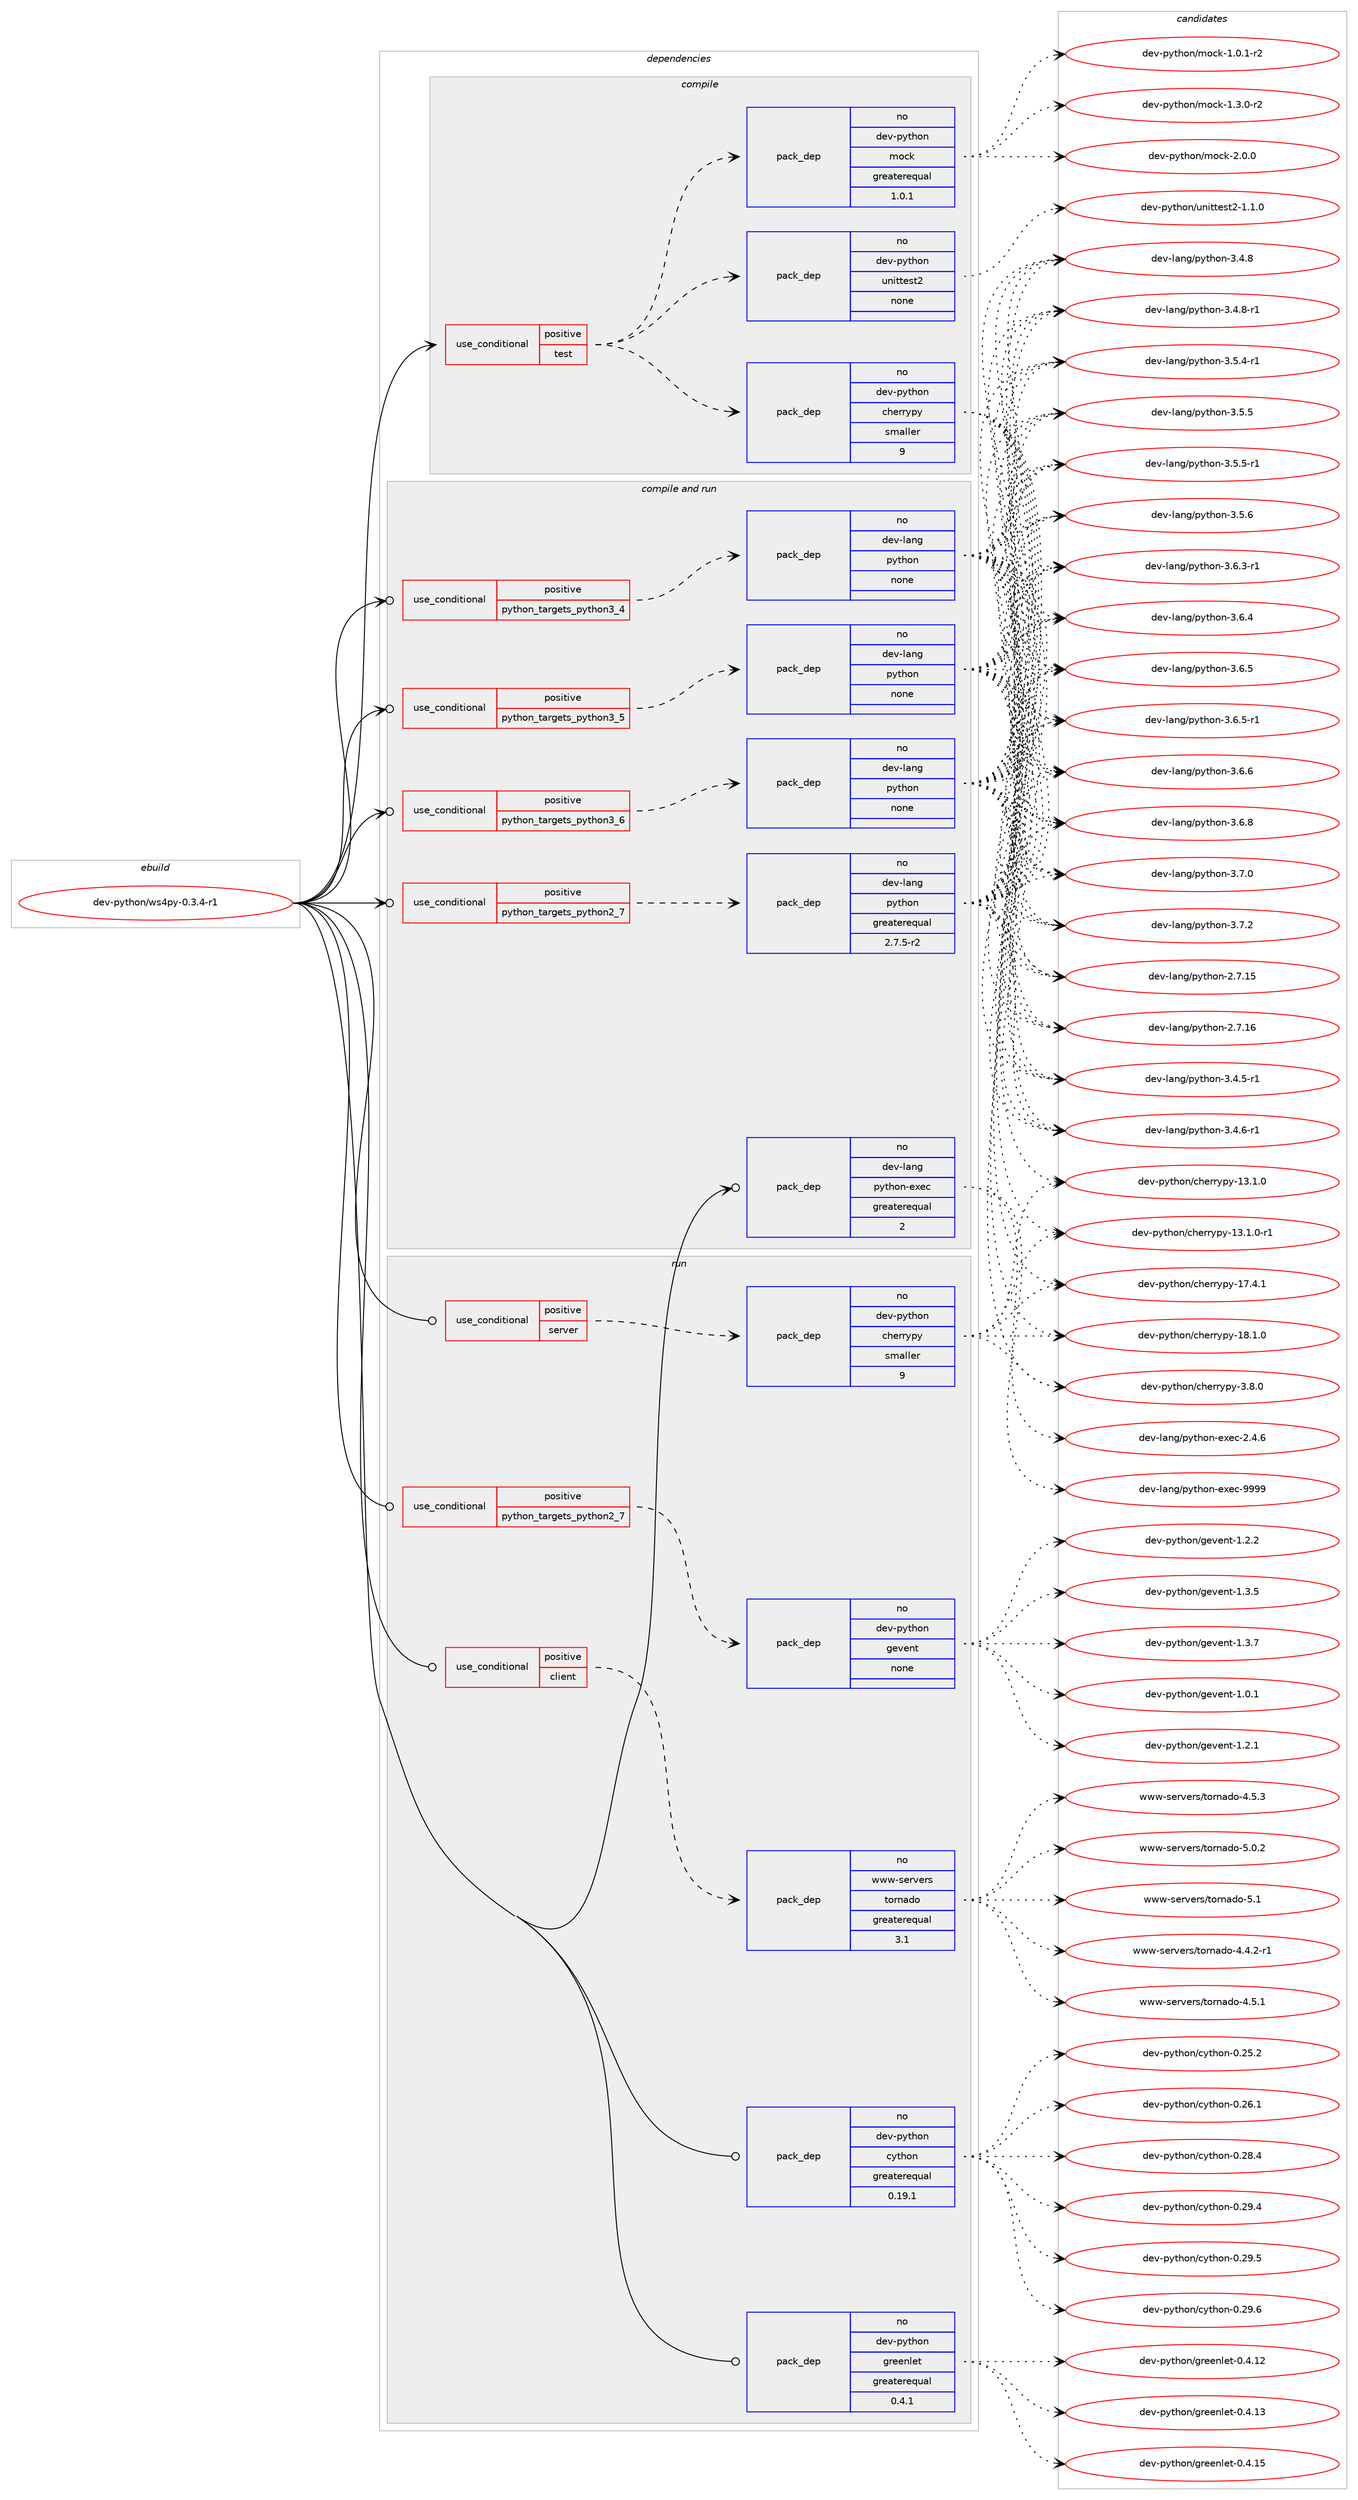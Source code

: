digraph prolog {

# *************
# Graph options
# *************

newrank=true;
concentrate=true;
compound=true;
graph [rankdir=LR,fontname=Helvetica,fontsize=10,ranksep=1.5];#, ranksep=2.5, nodesep=0.2];
edge  [arrowhead=vee];
node  [fontname=Helvetica,fontsize=10];

# **********
# The ebuild
# **********

subgraph cluster_leftcol {
color=gray;
rank=same;
label=<<i>ebuild</i>>;
id [label="dev-python/ws4py-0.3.4-r1", color=red, width=4, href="../dev-python/ws4py-0.3.4-r1.svg"];
}

# ****************
# The dependencies
# ****************

subgraph cluster_midcol {
color=gray;
label=<<i>dependencies</i>>;
subgraph cluster_compile {
fillcolor="#eeeeee";
style=filled;
label=<<i>compile</i>>;
subgraph cond386897 {
dependency1448169 [label=<<TABLE BORDER="0" CELLBORDER="1" CELLSPACING="0" CELLPADDING="4"><TR><TD ROWSPAN="3" CELLPADDING="10">use_conditional</TD></TR><TR><TD>positive</TD></TR><TR><TD>test</TD></TR></TABLE>>, shape=none, color=red];
subgraph pack1037902 {
dependency1448170 [label=<<TABLE BORDER="0" CELLBORDER="1" CELLSPACING="0" CELLPADDING="4" WIDTH="220"><TR><TD ROWSPAN="6" CELLPADDING="30">pack_dep</TD></TR><TR><TD WIDTH="110">no</TD></TR><TR><TD>dev-python</TD></TR><TR><TD>cherrypy</TD></TR><TR><TD>smaller</TD></TR><TR><TD>9</TD></TR></TABLE>>, shape=none, color=blue];
}
dependency1448169:e -> dependency1448170:w [weight=20,style="dashed",arrowhead="vee"];
subgraph pack1037903 {
dependency1448171 [label=<<TABLE BORDER="0" CELLBORDER="1" CELLSPACING="0" CELLPADDING="4" WIDTH="220"><TR><TD ROWSPAN="6" CELLPADDING="30">pack_dep</TD></TR><TR><TD WIDTH="110">no</TD></TR><TR><TD>dev-python</TD></TR><TR><TD>unittest2</TD></TR><TR><TD>none</TD></TR><TR><TD></TD></TR></TABLE>>, shape=none, color=blue];
}
dependency1448169:e -> dependency1448171:w [weight=20,style="dashed",arrowhead="vee"];
subgraph pack1037904 {
dependency1448172 [label=<<TABLE BORDER="0" CELLBORDER="1" CELLSPACING="0" CELLPADDING="4" WIDTH="220"><TR><TD ROWSPAN="6" CELLPADDING="30">pack_dep</TD></TR><TR><TD WIDTH="110">no</TD></TR><TR><TD>dev-python</TD></TR><TR><TD>mock</TD></TR><TR><TD>greaterequal</TD></TR><TR><TD>1.0.1</TD></TR></TABLE>>, shape=none, color=blue];
}
dependency1448169:e -> dependency1448172:w [weight=20,style="dashed",arrowhead="vee"];
}
id:e -> dependency1448169:w [weight=20,style="solid",arrowhead="vee"];
}
subgraph cluster_compileandrun {
fillcolor="#eeeeee";
style=filled;
label=<<i>compile and run</i>>;
subgraph cond386898 {
dependency1448173 [label=<<TABLE BORDER="0" CELLBORDER="1" CELLSPACING="0" CELLPADDING="4"><TR><TD ROWSPAN="3" CELLPADDING="10">use_conditional</TD></TR><TR><TD>positive</TD></TR><TR><TD>python_targets_python2_7</TD></TR></TABLE>>, shape=none, color=red];
subgraph pack1037905 {
dependency1448174 [label=<<TABLE BORDER="0" CELLBORDER="1" CELLSPACING="0" CELLPADDING="4" WIDTH="220"><TR><TD ROWSPAN="6" CELLPADDING="30">pack_dep</TD></TR><TR><TD WIDTH="110">no</TD></TR><TR><TD>dev-lang</TD></TR><TR><TD>python</TD></TR><TR><TD>greaterequal</TD></TR><TR><TD>2.7.5-r2</TD></TR></TABLE>>, shape=none, color=blue];
}
dependency1448173:e -> dependency1448174:w [weight=20,style="dashed",arrowhead="vee"];
}
id:e -> dependency1448173:w [weight=20,style="solid",arrowhead="odotvee"];
subgraph cond386899 {
dependency1448175 [label=<<TABLE BORDER="0" CELLBORDER="1" CELLSPACING="0" CELLPADDING="4"><TR><TD ROWSPAN="3" CELLPADDING="10">use_conditional</TD></TR><TR><TD>positive</TD></TR><TR><TD>python_targets_python3_4</TD></TR></TABLE>>, shape=none, color=red];
subgraph pack1037906 {
dependency1448176 [label=<<TABLE BORDER="0" CELLBORDER="1" CELLSPACING="0" CELLPADDING="4" WIDTH="220"><TR><TD ROWSPAN="6" CELLPADDING="30">pack_dep</TD></TR><TR><TD WIDTH="110">no</TD></TR><TR><TD>dev-lang</TD></TR><TR><TD>python</TD></TR><TR><TD>none</TD></TR><TR><TD></TD></TR></TABLE>>, shape=none, color=blue];
}
dependency1448175:e -> dependency1448176:w [weight=20,style="dashed",arrowhead="vee"];
}
id:e -> dependency1448175:w [weight=20,style="solid",arrowhead="odotvee"];
subgraph cond386900 {
dependency1448177 [label=<<TABLE BORDER="0" CELLBORDER="1" CELLSPACING="0" CELLPADDING="4"><TR><TD ROWSPAN="3" CELLPADDING="10">use_conditional</TD></TR><TR><TD>positive</TD></TR><TR><TD>python_targets_python3_5</TD></TR></TABLE>>, shape=none, color=red];
subgraph pack1037907 {
dependency1448178 [label=<<TABLE BORDER="0" CELLBORDER="1" CELLSPACING="0" CELLPADDING="4" WIDTH="220"><TR><TD ROWSPAN="6" CELLPADDING="30">pack_dep</TD></TR><TR><TD WIDTH="110">no</TD></TR><TR><TD>dev-lang</TD></TR><TR><TD>python</TD></TR><TR><TD>none</TD></TR><TR><TD></TD></TR></TABLE>>, shape=none, color=blue];
}
dependency1448177:e -> dependency1448178:w [weight=20,style="dashed",arrowhead="vee"];
}
id:e -> dependency1448177:w [weight=20,style="solid",arrowhead="odotvee"];
subgraph cond386901 {
dependency1448179 [label=<<TABLE BORDER="0" CELLBORDER="1" CELLSPACING="0" CELLPADDING="4"><TR><TD ROWSPAN="3" CELLPADDING="10">use_conditional</TD></TR><TR><TD>positive</TD></TR><TR><TD>python_targets_python3_6</TD></TR></TABLE>>, shape=none, color=red];
subgraph pack1037908 {
dependency1448180 [label=<<TABLE BORDER="0" CELLBORDER="1" CELLSPACING="0" CELLPADDING="4" WIDTH="220"><TR><TD ROWSPAN="6" CELLPADDING="30">pack_dep</TD></TR><TR><TD WIDTH="110">no</TD></TR><TR><TD>dev-lang</TD></TR><TR><TD>python</TD></TR><TR><TD>none</TD></TR><TR><TD></TD></TR></TABLE>>, shape=none, color=blue];
}
dependency1448179:e -> dependency1448180:w [weight=20,style="dashed",arrowhead="vee"];
}
id:e -> dependency1448179:w [weight=20,style="solid",arrowhead="odotvee"];
subgraph pack1037909 {
dependency1448181 [label=<<TABLE BORDER="0" CELLBORDER="1" CELLSPACING="0" CELLPADDING="4" WIDTH="220"><TR><TD ROWSPAN="6" CELLPADDING="30">pack_dep</TD></TR><TR><TD WIDTH="110">no</TD></TR><TR><TD>dev-lang</TD></TR><TR><TD>python-exec</TD></TR><TR><TD>greaterequal</TD></TR><TR><TD>2</TD></TR></TABLE>>, shape=none, color=blue];
}
id:e -> dependency1448181:w [weight=20,style="solid",arrowhead="odotvee"];
}
subgraph cluster_run {
fillcolor="#eeeeee";
style=filled;
label=<<i>run</i>>;
subgraph cond386902 {
dependency1448182 [label=<<TABLE BORDER="0" CELLBORDER="1" CELLSPACING="0" CELLPADDING="4"><TR><TD ROWSPAN="3" CELLPADDING="10">use_conditional</TD></TR><TR><TD>positive</TD></TR><TR><TD>client</TD></TR></TABLE>>, shape=none, color=red];
subgraph pack1037910 {
dependency1448183 [label=<<TABLE BORDER="0" CELLBORDER="1" CELLSPACING="0" CELLPADDING="4" WIDTH="220"><TR><TD ROWSPAN="6" CELLPADDING="30">pack_dep</TD></TR><TR><TD WIDTH="110">no</TD></TR><TR><TD>www-servers</TD></TR><TR><TD>tornado</TD></TR><TR><TD>greaterequal</TD></TR><TR><TD>3.1</TD></TR></TABLE>>, shape=none, color=blue];
}
dependency1448182:e -> dependency1448183:w [weight=20,style="dashed",arrowhead="vee"];
}
id:e -> dependency1448182:w [weight=20,style="solid",arrowhead="odot"];
subgraph cond386903 {
dependency1448184 [label=<<TABLE BORDER="0" CELLBORDER="1" CELLSPACING="0" CELLPADDING="4"><TR><TD ROWSPAN="3" CELLPADDING="10">use_conditional</TD></TR><TR><TD>positive</TD></TR><TR><TD>python_targets_python2_7</TD></TR></TABLE>>, shape=none, color=red];
subgraph pack1037911 {
dependency1448185 [label=<<TABLE BORDER="0" CELLBORDER="1" CELLSPACING="0" CELLPADDING="4" WIDTH="220"><TR><TD ROWSPAN="6" CELLPADDING="30">pack_dep</TD></TR><TR><TD WIDTH="110">no</TD></TR><TR><TD>dev-python</TD></TR><TR><TD>gevent</TD></TR><TR><TD>none</TD></TR><TR><TD></TD></TR></TABLE>>, shape=none, color=blue];
}
dependency1448184:e -> dependency1448185:w [weight=20,style="dashed",arrowhead="vee"];
}
id:e -> dependency1448184:w [weight=20,style="solid",arrowhead="odot"];
subgraph cond386904 {
dependency1448186 [label=<<TABLE BORDER="0" CELLBORDER="1" CELLSPACING="0" CELLPADDING="4"><TR><TD ROWSPAN="3" CELLPADDING="10">use_conditional</TD></TR><TR><TD>positive</TD></TR><TR><TD>server</TD></TR></TABLE>>, shape=none, color=red];
subgraph pack1037912 {
dependency1448187 [label=<<TABLE BORDER="0" CELLBORDER="1" CELLSPACING="0" CELLPADDING="4" WIDTH="220"><TR><TD ROWSPAN="6" CELLPADDING="30">pack_dep</TD></TR><TR><TD WIDTH="110">no</TD></TR><TR><TD>dev-python</TD></TR><TR><TD>cherrypy</TD></TR><TR><TD>smaller</TD></TR><TR><TD>9</TD></TR></TABLE>>, shape=none, color=blue];
}
dependency1448186:e -> dependency1448187:w [weight=20,style="dashed",arrowhead="vee"];
}
id:e -> dependency1448186:w [weight=20,style="solid",arrowhead="odot"];
subgraph pack1037913 {
dependency1448188 [label=<<TABLE BORDER="0" CELLBORDER="1" CELLSPACING="0" CELLPADDING="4" WIDTH="220"><TR><TD ROWSPAN="6" CELLPADDING="30">pack_dep</TD></TR><TR><TD WIDTH="110">no</TD></TR><TR><TD>dev-python</TD></TR><TR><TD>cython</TD></TR><TR><TD>greaterequal</TD></TR><TR><TD>0.19.1</TD></TR></TABLE>>, shape=none, color=blue];
}
id:e -> dependency1448188:w [weight=20,style="solid",arrowhead="odot"];
subgraph pack1037914 {
dependency1448189 [label=<<TABLE BORDER="0" CELLBORDER="1" CELLSPACING="0" CELLPADDING="4" WIDTH="220"><TR><TD ROWSPAN="6" CELLPADDING="30">pack_dep</TD></TR><TR><TD WIDTH="110">no</TD></TR><TR><TD>dev-python</TD></TR><TR><TD>greenlet</TD></TR><TR><TD>greaterequal</TD></TR><TR><TD>0.4.1</TD></TR></TABLE>>, shape=none, color=blue];
}
id:e -> dependency1448189:w [weight=20,style="solid",arrowhead="odot"];
}
}

# **************
# The candidates
# **************

subgraph cluster_choices {
rank=same;
color=gray;
label=<<i>candidates</i>>;

subgraph choice1037902 {
color=black;
nodesep=1;
choice10010111845112121116104111110479910410111411412111212145495146494648 [label="dev-python/cherrypy-13.1.0", color=red, width=4,href="../dev-python/cherrypy-13.1.0.svg"];
choice100101118451121211161041111104799104101114114121112121454951464946484511449 [label="dev-python/cherrypy-13.1.0-r1", color=red, width=4,href="../dev-python/cherrypy-13.1.0-r1.svg"];
choice10010111845112121116104111110479910410111411412111212145495546524649 [label="dev-python/cherrypy-17.4.1", color=red, width=4,href="../dev-python/cherrypy-17.4.1.svg"];
choice10010111845112121116104111110479910410111411412111212145495646494648 [label="dev-python/cherrypy-18.1.0", color=red, width=4,href="../dev-python/cherrypy-18.1.0.svg"];
choice100101118451121211161041111104799104101114114121112121455146564648 [label="dev-python/cherrypy-3.8.0", color=red, width=4,href="../dev-python/cherrypy-3.8.0.svg"];
dependency1448170:e -> choice10010111845112121116104111110479910410111411412111212145495146494648:w [style=dotted,weight="100"];
dependency1448170:e -> choice100101118451121211161041111104799104101114114121112121454951464946484511449:w [style=dotted,weight="100"];
dependency1448170:e -> choice10010111845112121116104111110479910410111411412111212145495546524649:w [style=dotted,weight="100"];
dependency1448170:e -> choice10010111845112121116104111110479910410111411412111212145495646494648:w [style=dotted,weight="100"];
dependency1448170:e -> choice100101118451121211161041111104799104101114114121112121455146564648:w [style=dotted,weight="100"];
}
subgraph choice1037903 {
color=black;
nodesep=1;
choice100101118451121211161041111104711711010511611610111511650454946494648 [label="dev-python/unittest2-1.1.0", color=red, width=4,href="../dev-python/unittest2-1.1.0.svg"];
dependency1448171:e -> choice100101118451121211161041111104711711010511611610111511650454946494648:w [style=dotted,weight="100"];
}
subgraph choice1037904 {
color=black;
nodesep=1;
choice1001011184511212111610411111047109111991074549464846494511450 [label="dev-python/mock-1.0.1-r2", color=red, width=4,href="../dev-python/mock-1.0.1-r2.svg"];
choice1001011184511212111610411111047109111991074549465146484511450 [label="dev-python/mock-1.3.0-r2", color=red, width=4,href="../dev-python/mock-1.3.0-r2.svg"];
choice100101118451121211161041111104710911199107455046484648 [label="dev-python/mock-2.0.0", color=red, width=4,href="../dev-python/mock-2.0.0.svg"];
dependency1448172:e -> choice1001011184511212111610411111047109111991074549464846494511450:w [style=dotted,weight="100"];
dependency1448172:e -> choice1001011184511212111610411111047109111991074549465146484511450:w [style=dotted,weight="100"];
dependency1448172:e -> choice100101118451121211161041111104710911199107455046484648:w [style=dotted,weight="100"];
}
subgraph choice1037905 {
color=black;
nodesep=1;
choice10010111845108971101034711212111610411111045504655464953 [label="dev-lang/python-2.7.15", color=red, width=4,href="../dev-lang/python-2.7.15.svg"];
choice10010111845108971101034711212111610411111045504655464954 [label="dev-lang/python-2.7.16", color=red, width=4,href="../dev-lang/python-2.7.16.svg"];
choice1001011184510897110103471121211161041111104551465246534511449 [label="dev-lang/python-3.4.5-r1", color=red, width=4,href="../dev-lang/python-3.4.5-r1.svg"];
choice1001011184510897110103471121211161041111104551465246544511449 [label="dev-lang/python-3.4.6-r1", color=red, width=4,href="../dev-lang/python-3.4.6-r1.svg"];
choice100101118451089711010347112121116104111110455146524656 [label="dev-lang/python-3.4.8", color=red, width=4,href="../dev-lang/python-3.4.8.svg"];
choice1001011184510897110103471121211161041111104551465246564511449 [label="dev-lang/python-3.4.8-r1", color=red, width=4,href="../dev-lang/python-3.4.8-r1.svg"];
choice1001011184510897110103471121211161041111104551465346524511449 [label="dev-lang/python-3.5.4-r1", color=red, width=4,href="../dev-lang/python-3.5.4-r1.svg"];
choice100101118451089711010347112121116104111110455146534653 [label="dev-lang/python-3.5.5", color=red, width=4,href="../dev-lang/python-3.5.5.svg"];
choice1001011184510897110103471121211161041111104551465346534511449 [label="dev-lang/python-3.5.5-r1", color=red, width=4,href="../dev-lang/python-3.5.5-r1.svg"];
choice100101118451089711010347112121116104111110455146534654 [label="dev-lang/python-3.5.6", color=red, width=4,href="../dev-lang/python-3.5.6.svg"];
choice1001011184510897110103471121211161041111104551465446514511449 [label="dev-lang/python-3.6.3-r1", color=red, width=4,href="../dev-lang/python-3.6.3-r1.svg"];
choice100101118451089711010347112121116104111110455146544652 [label="dev-lang/python-3.6.4", color=red, width=4,href="../dev-lang/python-3.6.4.svg"];
choice100101118451089711010347112121116104111110455146544653 [label="dev-lang/python-3.6.5", color=red, width=4,href="../dev-lang/python-3.6.5.svg"];
choice1001011184510897110103471121211161041111104551465446534511449 [label="dev-lang/python-3.6.5-r1", color=red, width=4,href="../dev-lang/python-3.6.5-r1.svg"];
choice100101118451089711010347112121116104111110455146544654 [label="dev-lang/python-3.6.6", color=red, width=4,href="../dev-lang/python-3.6.6.svg"];
choice100101118451089711010347112121116104111110455146544656 [label="dev-lang/python-3.6.8", color=red, width=4,href="../dev-lang/python-3.6.8.svg"];
choice100101118451089711010347112121116104111110455146554648 [label="dev-lang/python-3.7.0", color=red, width=4,href="../dev-lang/python-3.7.0.svg"];
choice100101118451089711010347112121116104111110455146554650 [label="dev-lang/python-3.7.2", color=red, width=4,href="../dev-lang/python-3.7.2.svg"];
dependency1448174:e -> choice10010111845108971101034711212111610411111045504655464953:w [style=dotted,weight="100"];
dependency1448174:e -> choice10010111845108971101034711212111610411111045504655464954:w [style=dotted,weight="100"];
dependency1448174:e -> choice1001011184510897110103471121211161041111104551465246534511449:w [style=dotted,weight="100"];
dependency1448174:e -> choice1001011184510897110103471121211161041111104551465246544511449:w [style=dotted,weight="100"];
dependency1448174:e -> choice100101118451089711010347112121116104111110455146524656:w [style=dotted,weight="100"];
dependency1448174:e -> choice1001011184510897110103471121211161041111104551465246564511449:w [style=dotted,weight="100"];
dependency1448174:e -> choice1001011184510897110103471121211161041111104551465346524511449:w [style=dotted,weight="100"];
dependency1448174:e -> choice100101118451089711010347112121116104111110455146534653:w [style=dotted,weight="100"];
dependency1448174:e -> choice1001011184510897110103471121211161041111104551465346534511449:w [style=dotted,weight="100"];
dependency1448174:e -> choice100101118451089711010347112121116104111110455146534654:w [style=dotted,weight="100"];
dependency1448174:e -> choice1001011184510897110103471121211161041111104551465446514511449:w [style=dotted,weight="100"];
dependency1448174:e -> choice100101118451089711010347112121116104111110455146544652:w [style=dotted,weight="100"];
dependency1448174:e -> choice100101118451089711010347112121116104111110455146544653:w [style=dotted,weight="100"];
dependency1448174:e -> choice1001011184510897110103471121211161041111104551465446534511449:w [style=dotted,weight="100"];
dependency1448174:e -> choice100101118451089711010347112121116104111110455146544654:w [style=dotted,weight="100"];
dependency1448174:e -> choice100101118451089711010347112121116104111110455146544656:w [style=dotted,weight="100"];
dependency1448174:e -> choice100101118451089711010347112121116104111110455146554648:w [style=dotted,weight="100"];
dependency1448174:e -> choice100101118451089711010347112121116104111110455146554650:w [style=dotted,weight="100"];
}
subgraph choice1037906 {
color=black;
nodesep=1;
choice10010111845108971101034711212111610411111045504655464953 [label="dev-lang/python-2.7.15", color=red, width=4,href="../dev-lang/python-2.7.15.svg"];
choice10010111845108971101034711212111610411111045504655464954 [label="dev-lang/python-2.7.16", color=red, width=4,href="../dev-lang/python-2.7.16.svg"];
choice1001011184510897110103471121211161041111104551465246534511449 [label="dev-lang/python-3.4.5-r1", color=red, width=4,href="../dev-lang/python-3.4.5-r1.svg"];
choice1001011184510897110103471121211161041111104551465246544511449 [label="dev-lang/python-3.4.6-r1", color=red, width=4,href="../dev-lang/python-3.4.6-r1.svg"];
choice100101118451089711010347112121116104111110455146524656 [label="dev-lang/python-3.4.8", color=red, width=4,href="../dev-lang/python-3.4.8.svg"];
choice1001011184510897110103471121211161041111104551465246564511449 [label="dev-lang/python-3.4.8-r1", color=red, width=4,href="../dev-lang/python-3.4.8-r1.svg"];
choice1001011184510897110103471121211161041111104551465346524511449 [label="dev-lang/python-3.5.4-r1", color=red, width=4,href="../dev-lang/python-3.5.4-r1.svg"];
choice100101118451089711010347112121116104111110455146534653 [label="dev-lang/python-3.5.5", color=red, width=4,href="../dev-lang/python-3.5.5.svg"];
choice1001011184510897110103471121211161041111104551465346534511449 [label="dev-lang/python-3.5.5-r1", color=red, width=4,href="../dev-lang/python-3.5.5-r1.svg"];
choice100101118451089711010347112121116104111110455146534654 [label="dev-lang/python-3.5.6", color=red, width=4,href="../dev-lang/python-3.5.6.svg"];
choice1001011184510897110103471121211161041111104551465446514511449 [label="dev-lang/python-3.6.3-r1", color=red, width=4,href="../dev-lang/python-3.6.3-r1.svg"];
choice100101118451089711010347112121116104111110455146544652 [label="dev-lang/python-3.6.4", color=red, width=4,href="../dev-lang/python-3.6.4.svg"];
choice100101118451089711010347112121116104111110455146544653 [label="dev-lang/python-3.6.5", color=red, width=4,href="../dev-lang/python-3.6.5.svg"];
choice1001011184510897110103471121211161041111104551465446534511449 [label="dev-lang/python-3.6.5-r1", color=red, width=4,href="../dev-lang/python-3.6.5-r1.svg"];
choice100101118451089711010347112121116104111110455146544654 [label="dev-lang/python-3.6.6", color=red, width=4,href="../dev-lang/python-3.6.6.svg"];
choice100101118451089711010347112121116104111110455146544656 [label="dev-lang/python-3.6.8", color=red, width=4,href="../dev-lang/python-3.6.8.svg"];
choice100101118451089711010347112121116104111110455146554648 [label="dev-lang/python-3.7.0", color=red, width=4,href="../dev-lang/python-3.7.0.svg"];
choice100101118451089711010347112121116104111110455146554650 [label="dev-lang/python-3.7.2", color=red, width=4,href="../dev-lang/python-3.7.2.svg"];
dependency1448176:e -> choice10010111845108971101034711212111610411111045504655464953:w [style=dotted,weight="100"];
dependency1448176:e -> choice10010111845108971101034711212111610411111045504655464954:w [style=dotted,weight="100"];
dependency1448176:e -> choice1001011184510897110103471121211161041111104551465246534511449:w [style=dotted,weight="100"];
dependency1448176:e -> choice1001011184510897110103471121211161041111104551465246544511449:w [style=dotted,weight="100"];
dependency1448176:e -> choice100101118451089711010347112121116104111110455146524656:w [style=dotted,weight="100"];
dependency1448176:e -> choice1001011184510897110103471121211161041111104551465246564511449:w [style=dotted,weight="100"];
dependency1448176:e -> choice1001011184510897110103471121211161041111104551465346524511449:w [style=dotted,weight="100"];
dependency1448176:e -> choice100101118451089711010347112121116104111110455146534653:w [style=dotted,weight="100"];
dependency1448176:e -> choice1001011184510897110103471121211161041111104551465346534511449:w [style=dotted,weight="100"];
dependency1448176:e -> choice100101118451089711010347112121116104111110455146534654:w [style=dotted,weight="100"];
dependency1448176:e -> choice1001011184510897110103471121211161041111104551465446514511449:w [style=dotted,weight="100"];
dependency1448176:e -> choice100101118451089711010347112121116104111110455146544652:w [style=dotted,weight="100"];
dependency1448176:e -> choice100101118451089711010347112121116104111110455146544653:w [style=dotted,weight="100"];
dependency1448176:e -> choice1001011184510897110103471121211161041111104551465446534511449:w [style=dotted,weight="100"];
dependency1448176:e -> choice100101118451089711010347112121116104111110455146544654:w [style=dotted,weight="100"];
dependency1448176:e -> choice100101118451089711010347112121116104111110455146544656:w [style=dotted,weight="100"];
dependency1448176:e -> choice100101118451089711010347112121116104111110455146554648:w [style=dotted,weight="100"];
dependency1448176:e -> choice100101118451089711010347112121116104111110455146554650:w [style=dotted,weight="100"];
}
subgraph choice1037907 {
color=black;
nodesep=1;
choice10010111845108971101034711212111610411111045504655464953 [label="dev-lang/python-2.7.15", color=red, width=4,href="../dev-lang/python-2.7.15.svg"];
choice10010111845108971101034711212111610411111045504655464954 [label="dev-lang/python-2.7.16", color=red, width=4,href="../dev-lang/python-2.7.16.svg"];
choice1001011184510897110103471121211161041111104551465246534511449 [label="dev-lang/python-3.4.5-r1", color=red, width=4,href="../dev-lang/python-3.4.5-r1.svg"];
choice1001011184510897110103471121211161041111104551465246544511449 [label="dev-lang/python-3.4.6-r1", color=red, width=4,href="../dev-lang/python-3.4.6-r1.svg"];
choice100101118451089711010347112121116104111110455146524656 [label="dev-lang/python-3.4.8", color=red, width=4,href="../dev-lang/python-3.4.8.svg"];
choice1001011184510897110103471121211161041111104551465246564511449 [label="dev-lang/python-3.4.8-r1", color=red, width=4,href="../dev-lang/python-3.4.8-r1.svg"];
choice1001011184510897110103471121211161041111104551465346524511449 [label="dev-lang/python-3.5.4-r1", color=red, width=4,href="../dev-lang/python-3.5.4-r1.svg"];
choice100101118451089711010347112121116104111110455146534653 [label="dev-lang/python-3.5.5", color=red, width=4,href="../dev-lang/python-3.5.5.svg"];
choice1001011184510897110103471121211161041111104551465346534511449 [label="dev-lang/python-3.5.5-r1", color=red, width=4,href="../dev-lang/python-3.5.5-r1.svg"];
choice100101118451089711010347112121116104111110455146534654 [label="dev-lang/python-3.5.6", color=red, width=4,href="../dev-lang/python-3.5.6.svg"];
choice1001011184510897110103471121211161041111104551465446514511449 [label="dev-lang/python-3.6.3-r1", color=red, width=4,href="../dev-lang/python-3.6.3-r1.svg"];
choice100101118451089711010347112121116104111110455146544652 [label="dev-lang/python-3.6.4", color=red, width=4,href="../dev-lang/python-3.6.4.svg"];
choice100101118451089711010347112121116104111110455146544653 [label="dev-lang/python-3.6.5", color=red, width=4,href="../dev-lang/python-3.6.5.svg"];
choice1001011184510897110103471121211161041111104551465446534511449 [label="dev-lang/python-3.6.5-r1", color=red, width=4,href="../dev-lang/python-3.6.5-r1.svg"];
choice100101118451089711010347112121116104111110455146544654 [label="dev-lang/python-3.6.6", color=red, width=4,href="../dev-lang/python-3.6.6.svg"];
choice100101118451089711010347112121116104111110455146544656 [label="dev-lang/python-3.6.8", color=red, width=4,href="../dev-lang/python-3.6.8.svg"];
choice100101118451089711010347112121116104111110455146554648 [label="dev-lang/python-3.7.0", color=red, width=4,href="../dev-lang/python-3.7.0.svg"];
choice100101118451089711010347112121116104111110455146554650 [label="dev-lang/python-3.7.2", color=red, width=4,href="../dev-lang/python-3.7.2.svg"];
dependency1448178:e -> choice10010111845108971101034711212111610411111045504655464953:w [style=dotted,weight="100"];
dependency1448178:e -> choice10010111845108971101034711212111610411111045504655464954:w [style=dotted,weight="100"];
dependency1448178:e -> choice1001011184510897110103471121211161041111104551465246534511449:w [style=dotted,weight="100"];
dependency1448178:e -> choice1001011184510897110103471121211161041111104551465246544511449:w [style=dotted,weight="100"];
dependency1448178:e -> choice100101118451089711010347112121116104111110455146524656:w [style=dotted,weight="100"];
dependency1448178:e -> choice1001011184510897110103471121211161041111104551465246564511449:w [style=dotted,weight="100"];
dependency1448178:e -> choice1001011184510897110103471121211161041111104551465346524511449:w [style=dotted,weight="100"];
dependency1448178:e -> choice100101118451089711010347112121116104111110455146534653:w [style=dotted,weight="100"];
dependency1448178:e -> choice1001011184510897110103471121211161041111104551465346534511449:w [style=dotted,weight="100"];
dependency1448178:e -> choice100101118451089711010347112121116104111110455146534654:w [style=dotted,weight="100"];
dependency1448178:e -> choice1001011184510897110103471121211161041111104551465446514511449:w [style=dotted,weight="100"];
dependency1448178:e -> choice100101118451089711010347112121116104111110455146544652:w [style=dotted,weight="100"];
dependency1448178:e -> choice100101118451089711010347112121116104111110455146544653:w [style=dotted,weight="100"];
dependency1448178:e -> choice1001011184510897110103471121211161041111104551465446534511449:w [style=dotted,weight="100"];
dependency1448178:e -> choice100101118451089711010347112121116104111110455146544654:w [style=dotted,weight="100"];
dependency1448178:e -> choice100101118451089711010347112121116104111110455146544656:w [style=dotted,weight="100"];
dependency1448178:e -> choice100101118451089711010347112121116104111110455146554648:w [style=dotted,weight="100"];
dependency1448178:e -> choice100101118451089711010347112121116104111110455146554650:w [style=dotted,weight="100"];
}
subgraph choice1037908 {
color=black;
nodesep=1;
choice10010111845108971101034711212111610411111045504655464953 [label="dev-lang/python-2.7.15", color=red, width=4,href="../dev-lang/python-2.7.15.svg"];
choice10010111845108971101034711212111610411111045504655464954 [label="dev-lang/python-2.7.16", color=red, width=4,href="../dev-lang/python-2.7.16.svg"];
choice1001011184510897110103471121211161041111104551465246534511449 [label="dev-lang/python-3.4.5-r1", color=red, width=4,href="../dev-lang/python-3.4.5-r1.svg"];
choice1001011184510897110103471121211161041111104551465246544511449 [label="dev-lang/python-3.4.6-r1", color=red, width=4,href="../dev-lang/python-3.4.6-r1.svg"];
choice100101118451089711010347112121116104111110455146524656 [label="dev-lang/python-3.4.8", color=red, width=4,href="../dev-lang/python-3.4.8.svg"];
choice1001011184510897110103471121211161041111104551465246564511449 [label="dev-lang/python-3.4.8-r1", color=red, width=4,href="../dev-lang/python-3.4.8-r1.svg"];
choice1001011184510897110103471121211161041111104551465346524511449 [label="dev-lang/python-3.5.4-r1", color=red, width=4,href="../dev-lang/python-3.5.4-r1.svg"];
choice100101118451089711010347112121116104111110455146534653 [label="dev-lang/python-3.5.5", color=red, width=4,href="../dev-lang/python-3.5.5.svg"];
choice1001011184510897110103471121211161041111104551465346534511449 [label="dev-lang/python-3.5.5-r1", color=red, width=4,href="../dev-lang/python-3.5.5-r1.svg"];
choice100101118451089711010347112121116104111110455146534654 [label="dev-lang/python-3.5.6", color=red, width=4,href="../dev-lang/python-3.5.6.svg"];
choice1001011184510897110103471121211161041111104551465446514511449 [label="dev-lang/python-3.6.3-r1", color=red, width=4,href="../dev-lang/python-3.6.3-r1.svg"];
choice100101118451089711010347112121116104111110455146544652 [label="dev-lang/python-3.6.4", color=red, width=4,href="../dev-lang/python-3.6.4.svg"];
choice100101118451089711010347112121116104111110455146544653 [label="dev-lang/python-3.6.5", color=red, width=4,href="../dev-lang/python-3.6.5.svg"];
choice1001011184510897110103471121211161041111104551465446534511449 [label="dev-lang/python-3.6.5-r1", color=red, width=4,href="../dev-lang/python-3.6.5-r1.svg"];
choice100101118451089711010347112121116104111110455146544654 [label="dev-lang/python-3.6.6", color=red, width=4,href="../dev-lang/python-3.6.6.svg"];
choice100101118451089711010347112121116104111110455146544656 [label="dev-lang/python-3.6.8", color=red, width=4,href="../dev-lang/python-3.6.8.svg"];
choice100101118451089711010347112121116104111110455146554648 [label="dev-lang/python-3.7.0", color=red, width=4,href="../dev-lang/python-3.7.0.svg"];
choice100101118451089711010347112121116104111110455146554650 [label="dev-lang/python-3.7.2", color=red, width=4,href="../dev-lang/python-3.7.2.svg"];
dependency1448180:e -> choice10010111845108971101034711212111610411111045504655464953:w [style=dotted,weight="100"];
dependency1448180:e -> choice10010111845108971101034711212111610411111045504655464954:w [style=dotted,weight="100"];
dependency1448180:e -> choice1001011184510897110103471121211161041111104551465246534511449:w [style=dotted,weight="100"];
dependency1448180:e -> choice1001011184510897110103471121211161041111104551465246544511449:w [style=dotted,weight="100"];
dependency1448180:e -> choice100101118451089711010347112121116104111110455146524656:w [style=dotted,weight="100"];
dependency1448180:e -> choice1001011184510897110103471121211161041111104551465246564511449:w [style=dotted,weight="100"];
dependency1448180:e -> choice1001011184510897110103471121211161041111104551465346524511449:w [style=dotted,weight="100"];
dependency1448180:e -> choice100101118451089711010347112121116104111110455146534653:w [style=dotted,weight="100"];
dependency1448180:e -> choice1001011184510897110103471121211161041111104551465346534511449:w [style=dotted,weight="100"];
dependency1448180:e -> choice100101118451089711010347112121116104111110455146534654:w [style=dotted,weight="100"];
dependency1448180:e -> choice1001011184510897110103471121211161041111104551465446514511449:w [style=dotted,weight="100"];
dependency1448180:e -> choice100101118451089711010347112121116104111110455146544652:w [style=dotted,weight="100"];
dependency1448180:e -> choice100101118451089711010347112121116104111110455146544653:w [style=dotted,weight="100"];
dependency1448180:e -> choice1001011184510897110103471121211161041111104551465446534511449:w [style=dotted,weight="100"];
dependency1448180:e -> choice100101118451089711010347112121116104111110455146544654:w [style=dotted,weight="100"];
dependency1448180:e -> choice100101118451089711010347112121116104111110455146544656:w [style=dotted,weight="100"];
dependency1448180:e -> choice100101118451089711010347112121116104111110455146554648:w [style=dotted,weight="100"];
dependency1448180:e -> choice100101118451089711010347112121116104111110455146554650:w [style=dotted,weight="100"];
}
subgraph choice1037909 {
color=black;
nodesep=1;
choice1001011184510897110103471121211161041111104510112010199455046524654 [label="dev-lang/python-exec-2.4.6", color=red, width=4,href="../dev-lang/python-exec-2.4.6.svg"];
choice10010111845108971101034711212111610411111045101120101994557575757 [label="dev-lang/python-exec-9999", color=red, width=4,href="../dev-lang/python-exec-9999.svg"];
dependency1448181:e -> choice1001011184510897110103471121211161041111104510112010199455046524654:w [style=dotted,weight="100"];
dependency1448181:e -> choice10010111845108971101034711212111610411111045101120101994557575757:w [style=dotted,weight="100"];
}
subgraph choice1037910 {
color=black;
nodesep=1;
choice1191191194511510111411810111411547116111114110971001114552465246504511449 [label="www-servers/tornado-4.4.2-r1", color=red, width=4,href="../www-servers/tornado-4.4.2-r1.svg"];
choice119119119451151011141181011141154711611111411097100111455246534649 [label="www-servers/tornado-4.5.1", color=red, width=4,href="../www-servers/tornado-4.5.1.svg"];
choice119119119451151011141181011141154711611111411097100111455246534651 [label="www-servers/tornado-4.5.3", color=red, width=4,href="../www-servers/tornado-4.5.3.svg"];
choice119119119451151011141181011141154711611111411097100111455346484650 [label="www-servers/tornado-5.0.2", color=red, width=4,href="../www-servers/tornado-5.0.2.svg"];
choice11911911945115101114118101114115471161111141109710011145534649 [label="www-servers/tornado-5.1", color=red, width=4,href="../www-servers/tornado-5.1.svg"];
dependency1448183:e -> choice1191191194511510111411810111411547116111114110971001114552465246504511449:w [style=dotted,weight="100"];
dependency1448183:e -> choice119119119451151011141181011141154711611111411097100111455246534649:w [style=dotted,weight="100"];
dependency1448183:e -> choice119119119451151011141181011141154711611111411097100111455246534651:w [style=dotted,weight="100"];
dependency1448183:e -> choice119119119451151011141181011141154711611111411097100111455346484650:w [style=dotted,weight="100"];
dependency1448183:e -> choice11911911945115101114118101114115471161111141109710011145534649:w [style=dotted,weight="100"];
}
subgraph choice1037911 {
color=black;
nodesep=1;
choice1001011184511212111610411111047103101118101110116454946484649 [label="dev-python/gevent-1.0.1", color=red, width=4,href="../dev-python/gevent-1.0.1.svg"];
choice1001011184511212111610411111047103101118101110116454946504649 [label="dev-python/gevent-1.2.1", color=red, width=4,href="../dev-python/gevent-1.2.1.svg"];
choice1001011184511212111610411111047103101118101110116454946504650 [label="dev-python/gevent-1.2.2", color=red, width=4,href="../dev-python/gevent-1.2.2.svg"];
choice1001011184511212111610411111047103101118101110116454946514653 [label="dev-python/gevent-1.3.5", color=red, width=4,href="../dev-python/gevent-1.3.5.svg"];
choice1001011184511212111610411111047103101118101110116454946514655 [label="dev-python/gevent-1.3.7", color=red, width=4,href="../dev-python/gevent-1.3.7.svg"];
dependency1448185:e -> choice1001011184511212111610411111047103101118101110116454946484649:w [style=dotted,weight="100"];
dependency1448185:e -> choice1001011184511212111610411111047103101118101110116454946504649:w [style=dotted,weight="100"];
dependency1448185:e -> choice1001011184511212111610411111047103101118101110116454946504650:w [style=dotted,weight="100"];
dependency1448185:e -> choice1001011184511212111610411111047103101118101110116454946514653:w [style=dotted,weight="100"];
dependency1448185:e -> choice1001011184511212111610411111047103101118101110116454946514655:w [style=dotted,weight="100"];
}
subgraph choice1037912 {
color=black;
nodesep=1;
choice10010111845112121116104111110479910410111411412111212145495146494648 [label="dev-python/cherrypy-13.1.0", color=red, width=4,href="../dev-python/cherrypy-13.1.0.svg"];
choice100101118451121211161041111104799104101114114121112121454951464946484511449 [label="dev-python/cherrypy-13.1.0-r1", color=red, width=4,href="../dev-python/cherrypy-13.1.0-r1.svg"];
choice10010111845112121116104111110479910410111411412111212145495546524649 [label="dev-python/cherrypy-17.4.1", color=red, width=4,href="../dev-python/cherrypy-17.4.1.svg"];
choice10010111845112121116104111110479910410111411412111212145495646494648 [label="dev-python/cherrypy-18.1.0", color=red, width=4,href="../dev-python/cherrypy-18.1.0.svg"];
choice100101118451121211161041111104799104101114114121112121455146564648 [label="dev-python/cherrypy-3.8.0", color=red, width=4,href="../dev-python/cherrypy-3.8.0.svg"];
dependency1448187:e -> choice10010111845112121116104111110479910410111411412111212145495146494648:w [style=dotted,weight="100"];
dependency1448187:e -> choice100101118451121211161041111104799104101114114121112121454951464946484511449:w [style=dotted,weight="100"];
dependency1448187:e -> choice10010111845112121116104111110479910410111411412111212145495546524649:w [style=dotted,weight="100"];
dependency1448187:e -> choice10010111845112121116104111110479910410111411412111212145495646494648:w [style=dotted,weight="100"];
dependency1448187:e -> choice100101118451121211161041111104799104101114114121112121455146564648:w [style=dotted,weight="100"];
}
subgraph choice1037913 {
color=black;
nodesep=1;
choice10010111845112121116104111110479912111610411111045484650534650 [label="dev-python/cython-0.25.2", color=red, width=4,href="../dev-python/cython-0.25.2.svg"];
choice10010111845112121116104111110479912111610411111045484650544649 [label="dev-python/cython-0.26.1", color=red, width=4,href="../dev-python/cython-0.26.1.svg"];
choice10010111845112121116104111110479912111610411111045484650564652 [label="dev-python/cython-0.28.4", color=red, width=4,href="../dev-python/cython-0.28.4.svg"];
choice10010111845112121116104111110479912111610411111045484650574652 [label="dev-python/cython-0.29.4", color=red, width=4,href="../dev-python/cython-0.29.4.svg"];
choice10010111845112121116104111110479912111610411111045484650574653 [label="dev-python/cython-0.29.5", color=red, width=4,href="../dev-python/cython-0.29.5.svg"];
choice10010111845112121116104111110479912111610411111045484650574654 [label="dev-python/cython-0.29.6", color=red, width=4,href="../dev-python/cython-0.29.6.svg"];
dependency1448188:e -> choice10010111845112121116104111110479912111610411111045484650534650:w [style=dotted,weight="100"];
dependency1448188:e -> choice10010111845112121116104111110479912111610411111045484650544649:w [style=dotted,weight="100"];
dependency1448188:e -> choice10010111845112121116104111110479912111610411111045484650564652:w [style=dotted,weight="100"];
dependency1448188:e -> choice10010111845112121116104111110479912111610411111045484650574652:w [style=dotted,weight="100"];
dependency1448188:e -> choice10010111845112121116104111110479912111610411111045484650574653:w [style=dotted,weight="100"];
dependency1448188:e -> choice10010111845112121116104111110479912111610411111045484650574654:w [style=dotted,weight="100"];
}
subgraph choice1037914 {
color=black;
nodesep=1;
choice100101118451121211161041111104710311410110111010810111645484652464950 [label="dev-python/greenlet-0.4.12", color=red, width=4,href="../dev-python/greenlet-0.4.12.svg"];
choice100101118451121211161041111104710311410110111010810111645484652464951 [label="dev-python/greenlet-0.4.13", color=red, width=4,href="../dev-python/greenlet-0.4.13.svg"];
choice100101118451121211161041111104710311410110111010810111645484652464953 [label="dev-python/greenlet-0.4.15", color=red, width=4,href="../dev-python/greenlet-0.4.15.svg"];
dependency1448189:e -> choice100101118451121211161041111104710311410110111010810111645484652464950:w [style=dotted,weight="100"];
dependency1448189:e -> choice100101118451121211161041111104710311410110111010810111645484652464951:w [style=dotted,weight="100"];
dependency1448189:e -> choice100101118451121211161041111104710311410110111010810111645484652464953:w [style=dotted,weight="100"];
}
}

}

